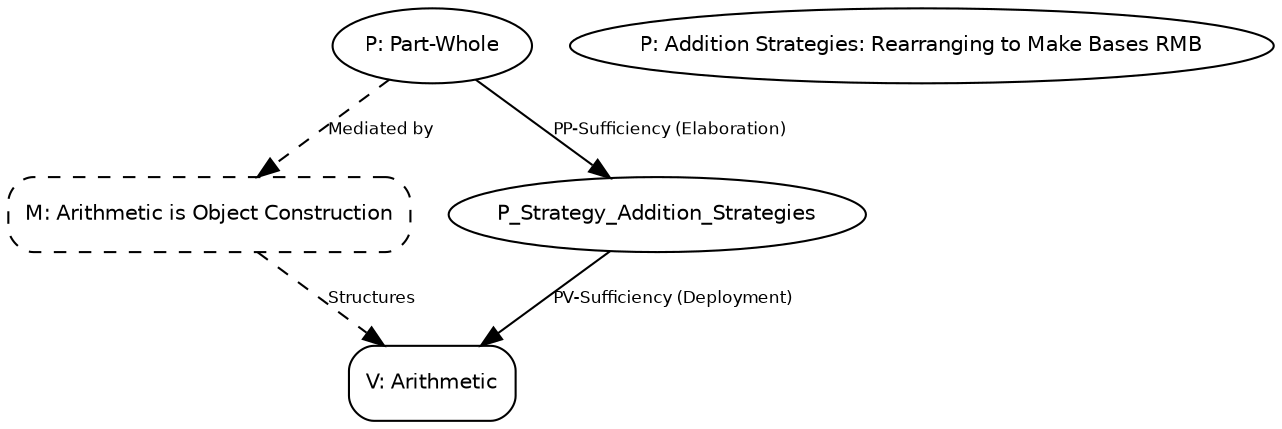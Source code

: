 // MUD for Addition_Strategies:_Rearranging_to_Make_Bases_RMB
digraph {
	node [fontname=Helvetica fontsize=10]
	edge [fontname=Helvetica fontsize=8]
	"P_Embodied_Part-Whole" [label="P: Part-Whole" shape=ellipse]
	"P_Strategy_Addition_Strategies:_Rearranging_to_Make_Bases_RMB" [label="P: Addition Strategies: Rearranging to Make Bases RMB" shape=ellipse]
	V_Arithmetic [label="V: Arithmetic" shape=box style=rounded]
	"Arithmetic is Object Construction" [label="M: Arithmetic is Object Construction" shape=box style="rounded,dashed"]
	"P_Embodied_Part-Whole" -> P_Strategy_Addition_Strategies:_Rearranging_to_Make_Bases_RMB [label="PP-Sufficiency (Elaboration)" style=solid]
	"P_Embodied_Part-Whole" -> "Arithmetic is Object Construction" [label="Mediated by" style=dashed]
	P_Strategy_Addition_Strategies:_Rearranging_to_Make_Bases_RMB -> V_Arithmetic [label="PV-Sufficiency (Deployment)" style=solid]
	"Arithmetic is Object Construction" -> V_Arithmetic [label=Structures style=dashed]
}
